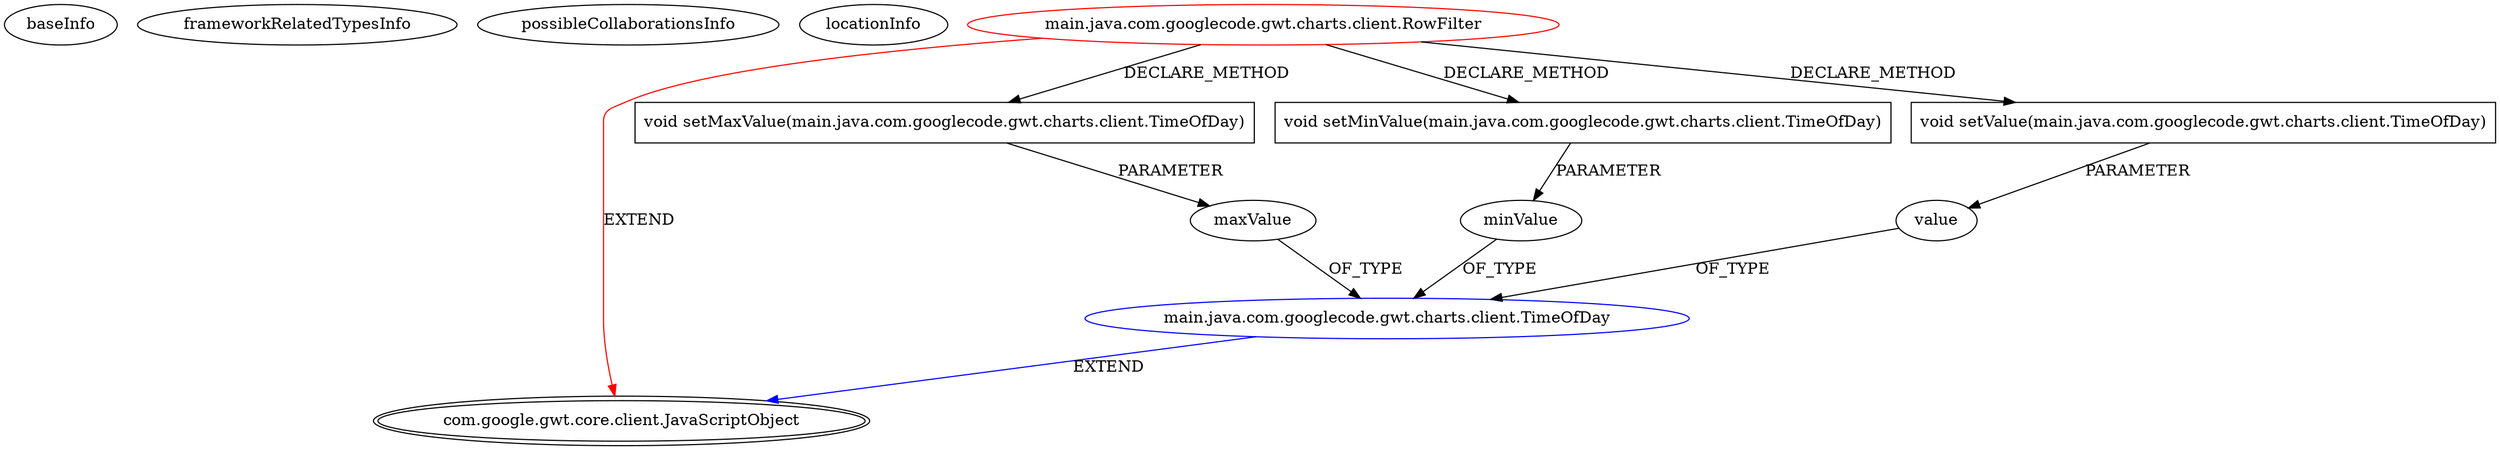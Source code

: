 digraph {
baseInfo[graphId=3208,category="extension_graph",isAnonymous=false,possibleRelation=true]
frameworkRelatedTypesInfo[0="com.google.gwt.core.client.JavaScriptObject"]
possibleCollaborationsInfo[0="3208~CLIENT_METHOD_DECLARATION-PARAMETER_DECLARATION-CLIENT_METHOD_DECLARATION-PARAMETER_DECLARATION-CLIENT_METHOD_DECLARATION-PARAMETER_DECLARATION-~com.google.gwt.core.client.JavaScriptObject ~com.google.gwt.core.client.JavaScriptObject ~false~false"]
locationInfo[projectName="jnorthrup-gwt-charts",filePath="/jnorthrup-gwt-charts/gwt-charts-master/gwt-charts/src/main/java/com/googlecode/gwt/charts/client/RowFilter.java",contextSignature="RowFilter",graphId="3208"]
0[label="main.java.com.googlecode.gwt.charts.client.RowFilter",vertexType="ROOT_CLIENT_CLASS_DECLARATION",isFrameworkType=false,color=red]
1[label="com.google.gwt.core.client.JavaScriptObject",vertexType="FRAMEWORK_CLASS_TYPE",isFrameworkType=true,peripheries=2]
15[label="void setMaxValue(main.java.com.googlecode.gwt.charts.client.TimeOfDay)",vertexType="CLIENT_METHOD_DECLARATION",isFrameworkType=false,shape=box]
16[label="maxValue",vertexType="PARAMETER_DECLARATION",isFrameworkType=false]
17[label="main.java.com.googlecode.gwt.charts.client.TimeOfDay",vertexType="REFERENCE_CLIENT_CLASS_DECLARATION",isFrameworkType=false,color=blue]
26[label="void setMinValue(main.java.com.googlecode.gwt.charts.client.TimeOfDay)",vertexType="CLIENT_METHOD_DECLARATION",isFrameworkType=false,shape=box]
27[label="minValue",vertexType="PARAMETER_DECLARATION",isFrameworkType=false]
35[label="void setValue(main.java.com.googlecode.gwt.charts.client.TimeOfDay)",vertexType="CLIENT_METHOD_DECLARATION",isFrameworkType=false,shape=box]
36[label="value",vertexType="PARAMETER_DECLARATION",isFrameworkType=false]
0->1[label="EXTEND",color=red]
0->15[label="DECLARE_METHOD"]
17->1[label="EXTEND",color=blue]
16->17[label="OF_TYPE"]
15->16[label="PARAMETER"]
0->26[label="DECLARE_METHOD"]
27->17[label="OF_TYPE"]
26->27[label="PARAMETER"]
0->35[label="DECLARE_METHOD"]
36->17[label="OF_TYPE"]
35->36[label="PARAMETER"]
}
